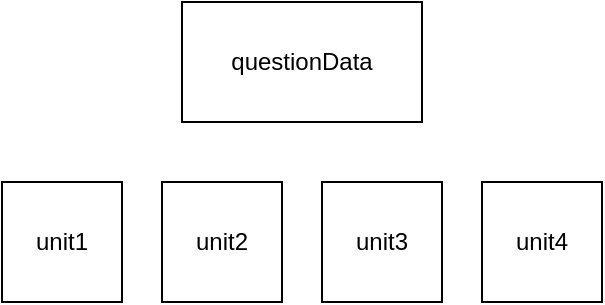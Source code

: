 <mxfile>
    <diagram id="FrvfMV7JCtruduf5Yz1Q" name="Page-1">
        <mxGraphModel dx="461" dy="401" grid="1" gridSize="10" guides="1" tooltips="1" connect="1" arrows="1" fold="1" page="1" pageScale="1" pageWidth="850" pageHeight="1100" math="0" shadow="0">
            <root>
                <mxCell id="0"/>
                <mxCell id="1" parent="0"/>
                <mxCell id="2" value="questionData" style="whiteSpace=wrap;html=1;" vertex="1" parent="1">
                    <mxGeometry x="240" y="40" width="120" height="60" as="geometry"/>
                </mxCell>
                <mxCell id="3" value="unit1" style="whiteSpace=wrap;html=1;" vertex="1" parent="1">
                    <mxGeometry x="150" y="130" width="60" height="60" as="geometry"/>
                </mxCell>
                <mxCell id="4" value="unit2" style="whiteSpace=wrap;html=1;" vertex="1" parent="1">
                    <mxGeometry x="230" y="130" width="60" height="60" as="geometry"/>
                </mxCell>
                <mxCell id="5" value="unit3" style="whiteSpace=wrap;html=1;" vertex="1" parent="1">
                    <mxGeometry x="310" y="130" width="60" height="60" as="geometry"/>
                </mxCell>
                <mxCell id="6" value="unit4" style="whiteSpace=wrap;html=1;" vertex="1" parent="1">
                    <mxGeometry x="390" y="130" width="60" height="60" as="geometry"/>
                </mxCell>
            </root>
        </mxGraphModel>
    </diagram>
</mxfile>